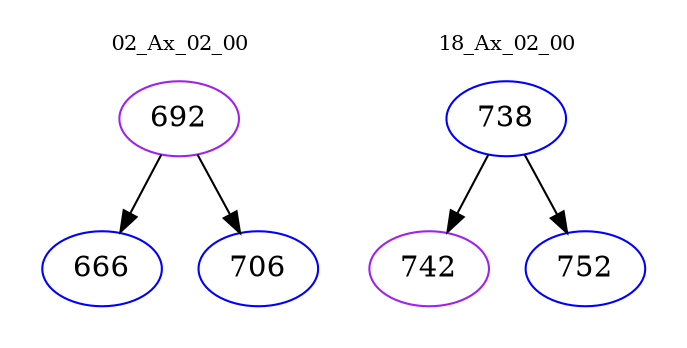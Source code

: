 digraph{
subgraph cluster_0 {
color = white
label = "02_Ax_02_00";
fontsize=10;
T0_692 [label="692", color="purple"]
T0_692 -> T0_666 [color="black"]
T0_666 [label="666", color="blue"]
T0_692 -> T0_706 [color="black"]
T0_706 [label="706", color="blue"]
}
subgraph cluster_1 {
color = white
label = "18_Ax_02_00";
fontsize=10;
T1_738 [label="738", color="blue"]
T1_738 -> T1_742 [color="black"]
T1_742 [label="742", color="purple"]
T1_738 -> T1_752 [color="black"]
T1_752 [label="752", color="blue"]
}
}
